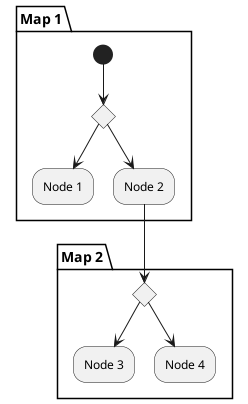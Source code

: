 @startuml

partition "Map 1" {
(*) --> if "" then
  --> "Node 1"
else
  --> "Node 2"
endif
}

partition "Map 2" {
"Node 2" --> if "" then
    --> "Node 3"
  else
    --> "Node 4"
  endif
}

@enduml
